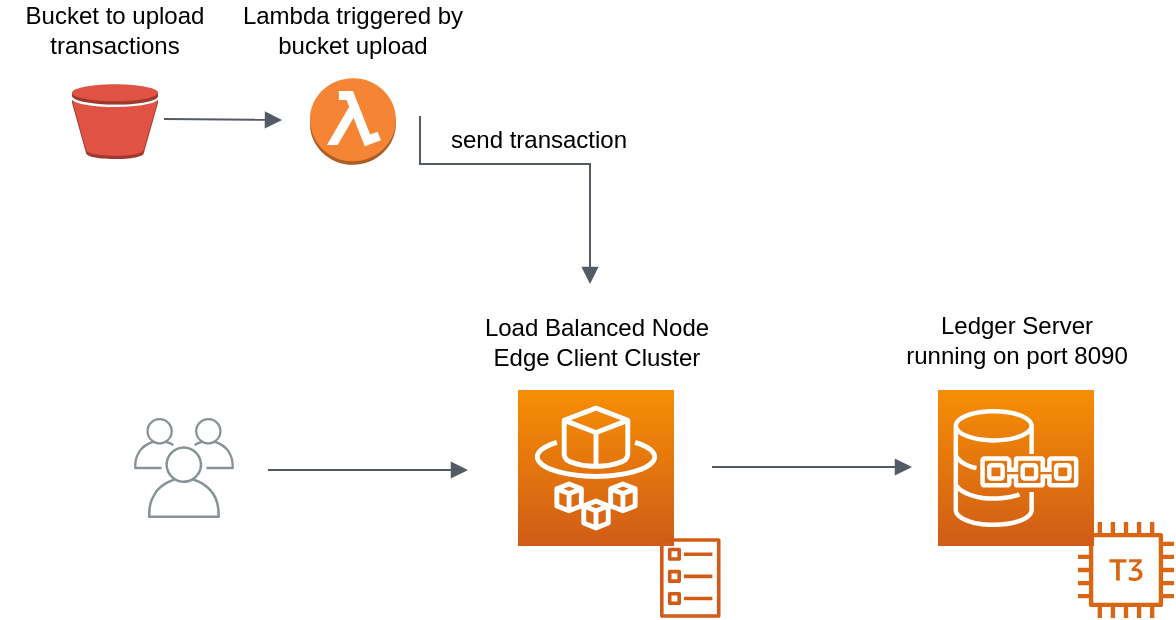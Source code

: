 <mxfile>
    <diagram id="8xxlJriHngn7J2Qc-iI4" name="Page-1">
        <mxGraphModel dx="777" dy="397" grid="0" gridSize="10" guides="1" tooltips="1" connect="1" arrows="1" fold="1" page="1" pageScale="1" pageWidth="850" pageHeight="1100" math="0" shadow="0">
            <root>
                <mxCell id="0"/>
                <mxCell id="1" parent="0"/>
                <mxCell id="23" style="edgeStyle=orthogonalEdgeStyle;rounded=0;orthogonalLoop=1;jettySize=auto;html=1;" parent="1" edge="1">
                    <mxGeometry relative="1" as="geometry">
                        <mxPoint x="434" y="319" as="targetPoint"/>
                        <mxPoint x="434" y="309" as="sourcePoint"/>
                        <Array as="points">
                            <mxPoint x="434" y="329"/>
                            <mxPoint x="464" y="329"/>
                            <mxPoint x="464" y="319"/>
                        </Array>
                    </mxGeometry>
                </mxCell>
                <mxCell id="24" value="" style="outlineConnect=0;gradientColor=none;fontColor=#545B64;strokeColor=none;fillColor=#879196;dashed=0;verticalLabelPosition=bottom;verticalAlign=top;align=center;html=1;fontSize=12;fontStyle=0;aspect=fixed;shape=mxgraph.aws4.illustration_users;pointerEvents=1" parent="1" vertex="1">
                    <mxGeometry x="222" y="273" width="50" height="50" as="geometry"/>
                </mxCell>
                <mxCell id="25" value="" style="points=[[0,0,0],[0.25,0,0],[0.5,0,0],[0.75,0,0],[1,0,0],[0,1,0],[0.25,1,0],[0.5,1,0],[0.75,1,0],[1,1,0],[0,0.25,0],[0,0.5,0],[0,0.75,0],[1,0.25,0],[1,0.5,0],[1,0.75,0]];outlineConnect=0;fontColor=#232F3E;gradientColor=#F78E04;gradientDirection=north;fillColor=#D05C17;strokeColor=#ffffff;dashed=0;verticalLabelPosition=bottom;verticalAlign=top;align=center;html=1;fontSize=12;fontStyle=0;aspect=fixed;shape=mxgraph.aws4.resourceIcon;resIcon=mxgraph.aws4.fargate;" parent="1" vertex="1">
                    <mxGeometry x="414" y="259" width="78" height="78" as="geometry"/>
                </mxCell>
                <mxCell id="26" value="" style="outlineConnect=0;fontColor=#232F3E;gradientColor=none;fillColor=#D05C17;strokeColor=none;dashed=0;verticalLabelPosition=bottom;verticalAlign=top;align=center;html=1;fontSize=12;fontStyle=0;aspect=fixed;pointerEvents=1;shape=mxgraph.aws4.ecs_task;" parent="1" vertex="1">
                    <mxGeometry x="485" y="333" width="30.26" height="40" as="geometry"/>
                </mxCell>
                <mxCell id="28" value="" style="outlineConnect=0;fontColor=#232F3E;gradientColor=none;fillColor=#D86613;strokeColor=none;dashed=0;verticalLabelPosition=bottom;verticalAlign=top;align=center;html=1;fontSize=12;fontStyle=0;aspect=fixed;pointerEvents=1;shape=mxgraph.aws4.t3_instance;" parent="1" vertex="1">
                    <mxGeometry x="694" y="325" width="48" height="48" as="geometry"/>
                </mxCell>
                <mxCell id="29" value="" style="points=[[0,0,0],[0.25,0,0],[0.5,0,0],[0.75,0,0],[1,0,0],[0,1,0],[0.25,1,0],[0.5,1,0],[0.75,1,0],[1,1,0],[0,0.25,0],[0,0.5,0],[0,0.75,0],[1,0.25,0],[1,0.5,0],[1,0.75,0]];outlineConnect=0;fontColor=#232F3E;gradientColor=#F78E04;gradientDirection=north;fillColor=#D05C17;strokeColor=#ffffff;dashed=0;verticalLabelPosition=bottom;verticalAlign=top;align=center;html=1;fontSize=12;fontStyle=0;aspect=fixed;shape=mxgraph.aws4.resourceIcon;resIcon=mxgraph.aws4.quantum_ledger_database;" parent="1" vertex="1">
                    <mxGeometry x="624" y="259" width="78" height="78" as="geometry"/>
                </mxCell>
                <mxCell id="30" value="" style="edgeStyle=orthogonalEdgeStyle;html=1;endArrow=block;elbow=vertical;startArrow=none;endFill=1;strokeColor=#545B64;rounded=0;" parent="1" edge="1">
                    <mxGeometry width="100" relative="1" as="geometry">
                        <mxPoint x="289" y="299" as="sourcePoint"/>
                        <mxPoint x="389" y="299" as="targetPoint"/>
                        <Array as="points">
                            <mxPoint x="369" y="299"/>
                            <mxPoint x="369" y="299"/>
                        </Array>
                    </mxGeometry>
                </mxCell>
                <mxCell id="31" value="" style="edgeStyle=orthogonalEdgeStyle;html=1;endArrow=block;elbow=vertical;startArrow=none;endFill=1;strokeColor=#545B64;rounded=0;" parent="1" edge="1">
                    <mxGeometry width="100" relative="1" as="geometry">
                        <mxPoint x="511" y="297.5" as="sourcePoint"/>
                        <mxPoint x="611" y="297.5" as="targetPoint"/>
                    </mxGeometry>
                </mxCell>
                <mxCell id="32" value="Bucket to upload transactions" style="text;html=1;strokeColor=none;fillColor=none;align=center;verticalAlign=middle;whiteSpace=wrap;rounded=0;" parent="1" vertex="1">
                    <mxGeometry x="155" y="69" width="115" height="20" as="geometry"/>
                </mxCell>
                <mxCell id="33" value="Ledger Server running on port 8090" style="text;html=1;strokeColor=none;fillColor=none;align=center;verticalAlign=middle;whiteSpace=wrap;rounded=0;" parent="1" vertex="1">
                    <mxGeometry x="605.5" y="223" width="115" height="22" as="geometry"/>
                </mxCell>
                <mxCell id="34" value="" style="outlineConnect=0;dashed=0;verticalLabelPosition=bottom;verticalAlign=top;align=center;html=1;shape=mxgraph.aws3.bucket;fillColor=#E05243;gradientColor=none;" parent="1" vertex="1">
                    <mxGeometry x="191" y="106" width="43" height="37.5" as="geometry"/>
                </mxCell>
                <mxCell id="35" value="" style="outlineConnect=0;dashed=0;verticalLabelPosition=bottom;verticalAlign=top;align=center;html=1;shape=mxgraph.aws3.lambda_function;fillColor=#F58534;gradientColor=none;" parent="1" vertex="1">
                    <mxGeometry x="310" y="103.13" width="43" height="43.25" as="geometry"/>
                </mxCell>
                <mxCell id="36" value="Lambda triggered by bucket upload" style="text;html=1;strokeColor=none;fillColor=none;align=center;verticalAlign=middle;whiteSpace=wrap;rounded=0;" parent="1" vertex="1">
                    <mxGeometry x="274" y="69" width="115" height="20" as="geometry"/>
                </mxCell>
                <mxCell id="37" value="" style="edgeStyle=orthogonalEdgeStyle;html=1;endArrow=block;elbow=vertical;startArrow=none;endFill=1;strokeColor=#545B64;rounded=0;" parent="1" edge="1">
                    <mxGeometry width="100" relative="1" as="geometry">
                        <mxPoint x="365" y="122" as="sourcePoint"/>
                        <mxPoint x="450" y="206" as="targetPoint"/>
                        <Array as="points">
                            <mxPoint x="450" y="146"/>
                        </Array>
                    </mxGeometry>
                </mxCell>
                <mxCell id="38" value="Load Balanced Node Edge Client Cluster&lt;br&gt;" style="text;html=1;strokeColor=none;fillColor=none;align=center;verticalAlign=middle;whiteSpace=wrap;rounded=0;" parent="1" vertex="1">
                    <mxGeometry x="395.5" y="225" width="115" height="20" as="geometry"/>
                </mxCell>
                <mxCell id="39" value="send transaction" style="text;html=1;strokeColor=none;fillColor=none;align=center;verticalAlign=middle;whiteSpace=wrap;rounded=0;" parent="1" vertex="1">
                    <mxGeometry x="367" y="123.5" width="115" height="20" as="geometry"/>
                </mxCell>
                <mxCell id="40" value="" style="edgeStyle=orthogonalEdgeStyle;html=1;endArrow=block;elbow=vertical;startArrow=none;endFill=1;strokeColor=#545B64;rounded=0;" parent="1" edge="1">
                    <mxGeometry width="100" relative="1" as="geometry">
                        <mxPoint x="237" y="123.5" as="sourcePoint"/>
                        <mxPoint x="296" y="124" as="targetPoint"/>
                        <Array as="points">
                            <mxPoint x="237" y="123.5"/>
                        </Array>
                    </mxGeometry>
                </mxCell>
            </root>
        </mxGraphModel>
    </diagram>
</mxfile>